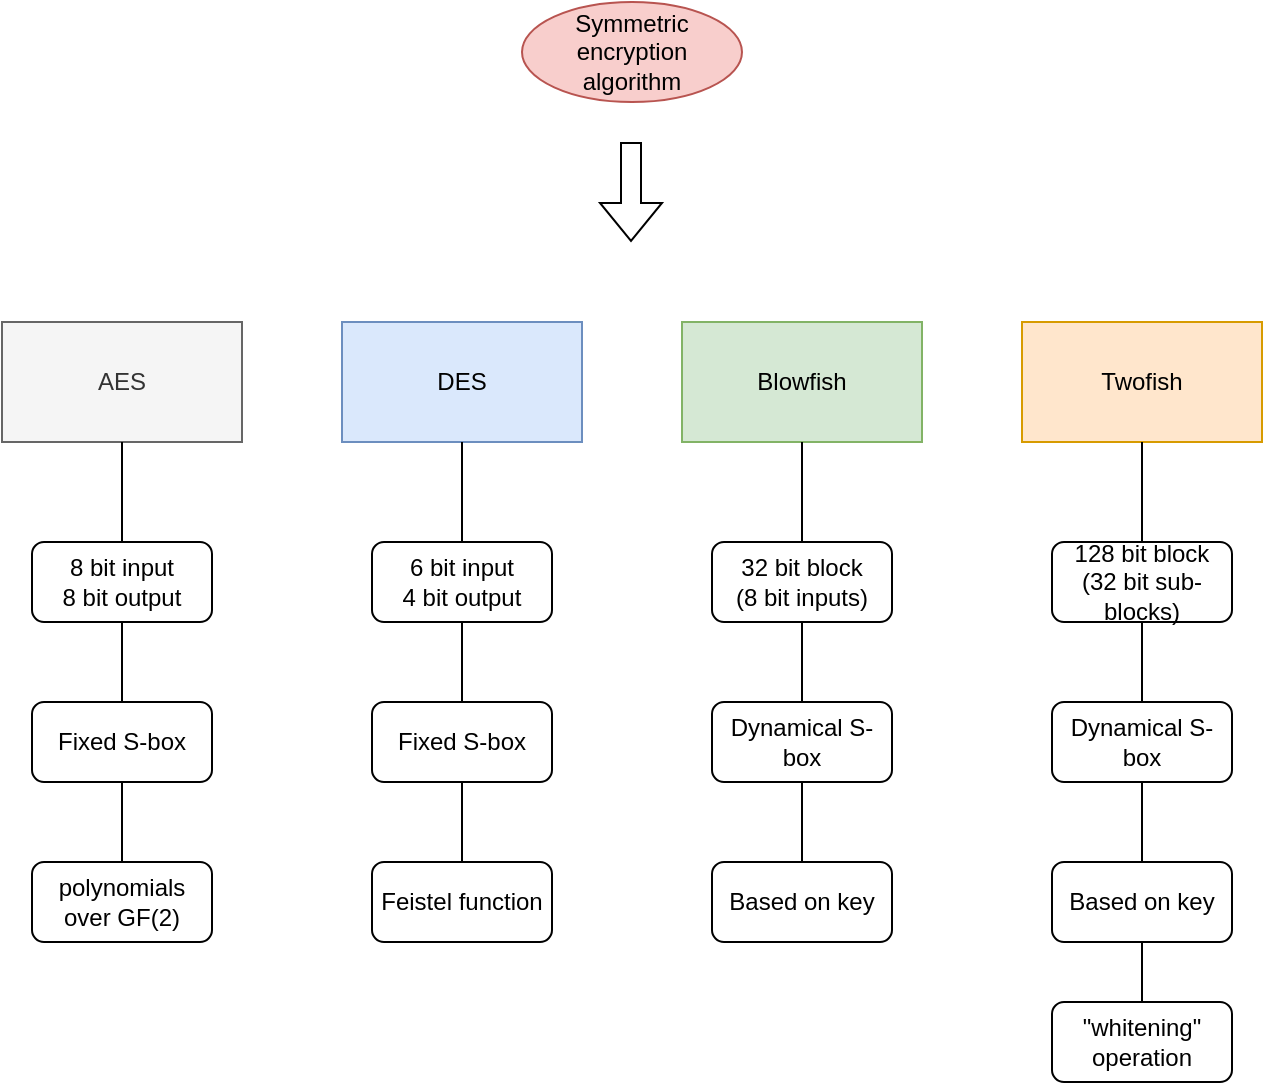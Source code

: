 <mxfile version="21.2.9" type="device" pages="2">
  <diagram name="Страница 1" id="jFgVHHDmYiNVtb83oJeB">
    <mxGraphModel dx="1050" dy="523" grid="1" gridSize="10" guides="1" tooltips="1" connect="1" arrows="1" fold="1" page="1" pageScale="1" pageWidth="827" pageHeight="1169" math="0" shadow="0">
      <root>
        <mxCell id="0" />
        <mxCell id="1" parent="0" />
        <mxCell id="bMhckCR4yMWOo2H3hPOx-1" value="AES" style="rounded=0;whiteSpace=wrap;html=1;fillColor=#f5f5f5;fontColor=#333333;strokeColor=#666666;" vertex="1" parent="1">
          <mxGeometry x="110" y="180" width="120" height="60" as="geometry" />
        </mxCell>
        <mxCell id="bMhckCR4yMWOo2H3hPOx-2" value="DES" style="rounded=0;whiteSpace=wrap;html=1;fillColor=#dae8fc;strokeColor=#6c8ebf;" vertex="1" parent="1">
          <mxGeometry x="280" y="180" width="120" height="60" as="geometry" />
        </mxCell>
        <mxCell id="bMhckCR4yMWOo2H3hPOx-3" value="Blowfish" style="rounded=0;whiteSpace=wrap;html=1;fillColor=#d5e8d4;strokeColor=#82b366;" vertex="1" parent="1">
          <mxGeometry x="450" y="180" width="120" height="60" as="geometry" />
        </mxCell>
        <mxCell id="bMhckCR4yMWOo2H3hPOx-4" value="Twofish" style="rounded=0;whiteSpace=wrap;html=1;fillColor=#ffe6cc;strokeColor=#d79b00;" vertex="1" parent="1">
          <mxGeometry x="620" y="180" width="120" height="60" as="geometry" />
        </mxCell>
        <mxCell id="bMhckCR4yMWOo2H3hPOx-5" value="8 bit input&lt;br&gt;8 bit output" style="rounded=1;whiteSpace=wrap;html=1;" vertex="1" parent="1">
          <mxGeometry x="125" y="290" width="90" height="40" as="geometry" />
        </mxCell>
        <mxCell id="bMhckCR4yMWOo2H3hPOx-6" value="" style="endArrow=none;html=1;rounded=0;entryX=0.5;entryY=1;entryDx=0;entryDy=0;exitX=0.5;exitY=0;exitDx=0;exitDy=0;" edge="1" parent="1" source="bMhckCR4yMWOo2H3hPOx-5" target="bMhckCR4yMWOo2H3hPOx-1">
          <mxGeometry width="50" height="50" relative="1" as="geometry">
            <mxPoint x="20" y="420" as="sourcePoint" />
            <mxPoint x="70" y="370" as="targetPoint" />
          </mxGeometry>
        </mxCell>
        <mxCell id="bMhckCR4yMWOo2H3hPOx-7" value="Fixed S-box" style="rounded=1;whiteSpace=wrap;html=1;" vertex="1" parent="1">
          <mxGeometry x="125" y="370" width="90" height="40" as="geometry" />
        </mxCell>
        <mxCell id="bMhckCR4yMWOo2H3hPOx-8" value="polynomials over GF(2)" style="rounded=1;whiteSpace=wrap;html=1;" vertex="1" parent="1">
          <mxGeometry x="125" y="450" width="90" height="40" as="geometry" />
        </mxCell>
        <mxCell id="bMhckCR4yMWOo2H3hPOx-9" value="" style="endArrow=none;html=1;rounded=0;entryX=0.5;entryY=1;entryDx=0;entryDy=0;exitX=0.5;exitY=0;exitDx=0;exitDy=0;" edge="1" parent="1" source="bMhckCR4yMWOo2H3hPOx-7" target="bMhckCR4yMWOo2H3hPOx-5">
          <mxGeometry width="50" height="50" relative="1" as="geometry">
            <mxPoint y="430" as="sourcePoint" />
            <mxPoint x="50" y="380" as="targetPoint" />
          </mxGeometry>
        </mxCell>
        <mxCell id="bMhckCR4yMWOo2H3hPOx-10" value="" style="endArrow=none;html=1;rounded=0;entryX=0.5;entryY=1;entryDx=0;entryDy=0;exitX=0.5;exitY=0;exitDx=0;exitDy=0;" edge="1" parent="1" source="bMhckCR4yMWOo2H3hPOx-8" target="bMhckCR4yMWOo2H3hPOx-7">
          <mxGeometry width="50" height="50" relative="1" as="geometry">
            <mxPoint x="60" y="470" as="sourcePoint" />
            <mxPoint x="110" y="420" as="targetPoint" />
          </mxGeometry>
        </mxCell>
        <mxCell id="bMhckCR4yMWOo2H3hPOx-11" value="Symmetric encryption algorithm" style="ellipse;whiteSpace=wrap;html=1;fillColor=#f8cecc;strokeColor=#b85450;" vertex="1" parent="1">
          <mxGeometry x="370" y="20" width="110" height="50" as="geometry" />
        </mxCell>
        <mxCell id="bMhckCR4yMWOo2H3hPOx-12" value="" style="shape=flexArrow;endArrow=classic;html=1;rounded=0;" edge="1" parent="1">
          <mxGeometry width="50" height="50" relative="1" as="geometry">
            <mxPoint x="424.5" y="90" as="sourcePoint" />
            <mxPoint x="424.5" y="140" as="targetPoint" />
          </mxGeometry>
        </mxCell>
        <mxCell id="bMhckCR4yMWOo2H3hPOx-14" value="6 bit input&lt;br&gt;4 bit output" style="rounded=1;whiteSpace=wrap;html=1;" vertex="1" parent="1">
          <mxGeometry x="295" y="290" width="90" height="40" as="geometry" />
        </mxCell>
        <mxCell id="bMhckCR4yMWOo2H3hPOx-15" value="Fixed S-box" style="rounded=1;whiteSpace=wrap;html=1;" vertex="1" parent="1">
          <mxGeometry x="295" y="370" width="90" height="40" as="geometry" />
        </mxCell>
        <mxCell id="bMhckCR4yMWOo2H3hPOx-16" value="Feistel function" style="rounded=1;whiteSpace=wrap;html=1;" vertex="1" parent="1">
          <mxGeometry x="295" y="450" width="90" height="40" as="geometry" />
        </mxCell>
        <mxCell id="bMhckCR4yMWOo2H3hPOx-17" value="" style="endArrow=none;html=1;rounded=0;entryX=0.5;entryY=1;entryDx=0;entryDy=0;exitX=0.5;exitY=0;exitDx=0;exitDy=0;" edge="1" parent="1" source="bMhckCR4yMWOo2H3hPOx-15" target="bMhckCR4yMWOo2H3hPOx-14">
          <mxGeometry width="50" height="50" relative="1" as="geometry">
            <mxPoint x="170" y="420" as="sourcePoint" />
            <mxPoint x="220" y="370" as="targetPoint" />
          </mxGeometry>
        </mxCell>
        <mxCell id="bMhckCR4yMWOo2H3hPOx-18" value="" style="endArrow=none;html=1;rounded=0;entryX=0.5;entryY=1;entryDx=0;entryDy=0;exitX=0.5;exitY=0;exitDx=0;exitDy=0;" edge="1" parent="1" source="bMhckCR4yMWOo2H3hPOx-16" target="bMhckCR4yMWOo2H3hPOx-15">
          <mxGeometry width="50" height="50" relative="1" as="geometry">
            <mxPoint x="230" y="460" as="sourcePoint" />
            <mxPoint x="280" y="410" as="targetPoint" />
          </mxGeometry>
        </mxCell>
        <mxCell id="bMhckCR4yMWOo2H3hPOx-19" value="32 bit block&lt;br&gt;(8 bit inputs)" style="rounded=1;whiteSpace=wrap;html=1;" vertex="1" parent="1">
          <mxGeometry x="465" y="290" width="90" height="40" as="geometry" />
        </mxCell>
        <mxCell id="bMhckCR4yMWOo2H3hPOx-20" value="Dynamical S-box" style="rounded=1;whiteSpace=wrap;html=1;" vertex="1" parent="1">
          <mxGeometry x="465" y="370" width="90" height="40" as="geometry" />
        </mxCell>
        <mxCell id="bMhckCR4yMWOo2H3hPOx-21" value="Based on key" style="rounded=1;whiteSpace=wrap;html=1;" vertex="1" parent="1">
          <mxGeometry x="465" y="450" width="90" height="40" as="geometry" />
        </mxCell>
        <mxCell id="bMhckCR4yMWOo2H3hPOx-22" value="" style="endArrow=none;html=1;rounded=0;entryX=0.5;entryY=1;entryDx=0;entryDy=0;exitX=0.5;exitY=0;exitDx=0;exitDy=0;" edge="1" parent="1" source="bMhckCR4yMWOo2H3hPOx-20" target="bMhckCR4yMWOo2H3hPOx-19">
          <mxGeometry width="50" height="50" relative="1" as="geometry">
            <mxPoint x="340" y="420" as="sourcePoint" />
            <mxPoint x="390" y="370" as="targetPoint" />
          </mxGeometry>
        </mxCell>
        <mxCell id="bMhckCR4yMWOo2H3hPOx-23" value="" style="endArrow=none;html=1;rounded=0;entryX=0.5;entryY=1;entryDx=0;entryDy=0;exitX=0.5;exitY=0;exitDx=0;exitDy=0;" edge="1" parent="1" source="bMhckCR4yMWOo2H3hPOx-21" target="bMhckCR4yMWOo2H3hPOx-20">
          <mxGeometry width="50" height="50" relative="1" as="geometry">
            <mxPoint x="400" y="460" as="sourcePoint" />
            <mxPoint x="450" y="410" as="targetPoint" />
          </mxGeometry>
        </mxCell>
        <mxCell id="bMhckCR4yMWOo2H3hPOx-24" value="128 bit block&lt;br&gt;(32 bit sub-blocks)" style="rounded=1;whiteSpace=wrap;html=1;" vertex="1" parent="1">
          <mxGeometry x="635" y="290" width="90" height="40" as="geometry" />
        </mxCell>
        <mxCell id="bMhckCR4yMWOo2H3hPOx-25" value="Dynamical S-box" style="rounded=1;whiteSpace=wrap;html=1;" vertex="1" parent="1">
          <mxGeometry x="635" y="370" width="90" height="40" as="geometry" />
        </mxCell>
        <mxCell id="bMhckCR4yMWOo2H3hPOx-26" value="Based on key" style="rounded=1;whiteSpace=wrap;html=1;" vertex="1" parent="1">
          <mxGeometry x="635" y="450" width="90" height="40" as="geometry" />
        </mxCell>
        <mxCell id="bMhckCR4yMWOo2H3hPOx-27" value="" style="endArrow=none;html=1;rounded=0;entryX=0.5;entryY=1;entryDx=0;entryDy=0;exitX=0.5;exitY=0;exitDx=0;exitDy=0;" edge="1" parent="1" source="bMhckCR4yMWOo2H3hPOx-25" target="bMhckCR4yMWOo2H3hPOx-24">
          <mxGeometry width="50" height="50" relative="1" as="geometry">
            <mxPoint x="510" y="420" as="sourcePoint" />
            <mxPoint x="560" y="370" as="targetPoint" />
          </mxGeometry>
        </mxCell>
        <mxCell id="bMhckCR4yMWOo2H3hPOx-28" value="" style="endArrow=none;html=1;rounded=0;entryX=0.5;entryY=1;entryDx=0;entryDy=0;exitX=0.5;exitY=0;exitDx=0;exitDy=0;" edge="1" parent="1" source="bMhckCR4yMWOo2H3hPOx-26" target="bMhckCR4yMWOo2H3hPOx-25">
          <mxGeometry width="50" height="50" relative="1" as="geometry">
            <mxPoint x="570" y="460" as="sourcePoint" />
            <mxPoint x="620" y="410" as="targetPoint" />
          </mxGeometry>
        </mxCell>
        <mxCell id="bMhckCR4yMWOo2H3hPOx-29" value="" style="endArrow=none;html=1;rounded=0;entryX=0.5;entryY=1;entryDx=0;entryDy=0;exitX=0.5;exitY=0;exitDx=0;exitDy=0;" edge="1" parent="1" source="bMhckCR4yMWOo2H3hPOx-14" target="bMhckCR4yMWOo2H3hPOx-2">
          <mxGeometry width="50" height="50" relative="1" as="geometry">
            <mxPoint x="390" y="310" as="sourcePoint" />
            <mxPoint x="440" y="260" as="targetPoint" />
          </mxGeometry>
        </mxCell>
        <mxCell id="bMhckCR4yMWOo2H3hPOx-30" value="" style="endArrow=none;html=1;rounded=0;entryX=0.5;entryY=1;entryDx=0;entryDy=0;" edge="1" parent="1" source="bMhckCR4yMWOo2H3hPOx-19" target="bMhckCR4yMWOo2H3hPOx-3">
          <mxGeometry width="50" height="50" relative="1" as="geometry">
            <mxPoint x="450" y="320" as="sourcePoint" />
            <mxPoint x="500" y="270" as="targetPoint" />
          </mxGeometry>
        </mxCell>
        <mxCell id="bMhckCR4yMWOo2H3hPOx-31" value="" style="endArrow=none;html=1;rounded=0;entryX=0.5;entryY=1;entryDx=0;entryDy=0;exitX=0.5;exitY=0;exitDx=0;exitDy=0;" edge="1" parent="1" source="bMhckCR4yMWOo2H3hPOx-24" target="bMhckCR4yMWOo2H3hPOx-4">
          <mxGeometry width="50" height="50" relative="1" as="geometry">
            <mxPoint x="580" y="310" as="sourcePoint" />
            <mxPoint x="630" y="260" as="targetPoint" />
          </mxGeometry>
        </mxCell>
        <mxCell id="bMhckCR4yMWOo2H3hPOx-32" value="&quot;whitening&quot; operation" style="rounded=1;whiteSpace=wrap;html=1;" vertex="1" parent="1">
          <mxGeometry x="635" y="520" width="90" height="40" as="geometry" />
        </mxCell>
        <mxCell id="bMhckCR4yMWOo2H3hPOx-33" value="" style="endArrow=none;html=1;rounded=0;entryX=0.5;entryY=1;entryDx=0;entryDy=0;exitX=0.5;exitY=0;exitDx=0;exitDy=0;" edge="1" parent="1" source="bMhckCR4yMWOo2H3hPOx-32" target="bMhckCR4yMWOo2H3hPOx-26">
          <mxGeometry width="50" height="50" relative="1" as="geometry">
            <mxPoint x="500" y="610" as="sourcePoint" />
            <mxPoint x="550" y="560" as="targetPoint" />
          </mxGeometry>
        </mxCell>
      </root>
    </mxGraphModel>
  </diagram>
  <diagram id="hWrPgjzuS5FcSuII21R9" name="Страница 2">
    <mxGraphModel dx="673" dy="1916" grid="1" gridSize="10" guides="1" tooltips="1" connect="1" arrows="1" fold="1" page="1" pageScale="1" pageWidth="827" pageHeight="1169" math="0" shadow="0">
      <root>
        <mxCell id="0" />
        <mxCell id="1" parent="0" />
        <mxCell id="-X0rWbgR8cnivP-Xnfpc-1" value="Start" style="rounded=1;whiteSpace=wrap;html=1;" vertex="1" parent="1">
          <mxGeometry x="1140" y="-400" width="100" height="30" as="geometry" />
        </mxCell>
        <mxCell id="-X0rWbgR8cnivP-Xnfpc-2" value="End" style="rounded=1;whiteSpace=wrap;html=1;" vertex="1" parent="1">
          <mxGeometry x="1136.5" y="380" width="100" height="30" as="geometry" />
        </mxCell>
        <mxCell id="-X0rWbgR8cnivP-Xnfpc-3" value="n x m S-box" style="shape=parallelogram;perimeter=parallelogramPerimeter;whiteSpace=wrap;html=1;fixedSize=1;" vertex="1" parent="1">
          <mxGeometry x="970" y="-240" width="90" height="40" as="geometry" />
        </mxCell>
        <mxCell id="-X0rWbgR8cnivP-Xnfpc-4" value="Input data (hex/int/string)&lt;br&gt;8 bits" style="shape=parallelogram;perimeter=parallelogramPerimeter;whiteSpace=wrap;html=1;fixedSize=1;" vertex="1" parent="1">
          <mxGeometry x="1105.5" y="-320" width="169" height="40" as="geometry" />
        </mxCell>
        <mxCell id="-X0rWbgR8cnivP-Xnfpc-5" value="Convert input data into binary format" style="rounded=0;whiteSpace=wrap;html=1;" vertex="1" parent="1">
          <mxGeometry x="1135" y="-250" width="110" height="40" as="geometry" />
        </mxCell>
        <mxCell id="-X0rWbgR8cnivP-Xnfpc-6" value="S-box generation&lt;br style=&quot;border-color: var(--border-color);&quot;&gt;(outer n bits, inner m bits)" style="rounded=0;whiteSpace=wrap;html=1;" vertex="1" parent="1">
          <mxGeometry x="960" y="-320" width="110" height="40" as="geometry" />
        </mxCell>
        <mxCell id="-X0rWbgR8cnivP-Xnfpc-10" value="Divide binary input data into 2 4-bit blocks&amp;nbsp; &amp;nbsp;" style="rounded=0;whiteSpace=wrap;html=1;" vertex="1" parent="1">
          <mxGeometry x="1132.5" y="-180" width="115" height="40" as="geometry" />
        </mxCell>
        <mxCell id="-X0rWbgR8cnivP-Xnfpc-11" value="Search value in the S-box table" style="rounded=0;whiteSpace=wrap;html=1;" vertex="1" parent="1">
          <mxGeometry x="1136.5" y="-40" width="107" height="50" as="geometry" />
        </mxCell>
        <mxCell id="-X0rWbgR8cnivP-Xnfpc-13" value="Select table cell" style="rounded=0;whiteSpace=wrap;html=1;" vertex="1" parent="1">
          <mxGeometry x="1140" y="50" width="100" height="40" as="geometry" />
        </mxCell>
        <mxCell id="-X0rWbgR8cnivP-Xnfpc-14" value="Convert output data in hex/int/str format&amp;nbsp;" style="rounded=0;whiteSpace=wrap;html=1;" vertex="1" parent="1">
          <mxGeometry x="1130" y="230" width="116.5" height="40" as="geometry" />
        </mxCell>
        <mxCell id="-X0rWbgR8cnivP-Xnfpc-15" value="for each block" style="shape=hexagon;perimeter=hexagonPerimeter2;whiteSpace=wrap;html=1;fixedSize=1;" vertex="1" parent="1">
          <mxGeometry x="1130" y="-110" width="120" height="30" as="geometry" />
        </mxCell>
        <mxCell id="-X0rWbgR8cnivP-Xnfpc-23" value="" style="endArrow=classic;html=1;rounded=0;exitX=0.5;exitY=1;exitDx=0;exitDy=0;entryX=0.5;entryY=0;entryDx=0;entryDy=0;" edge="1" parent="1" source="-X0rWbgR8cnivP-Xnfpc-1" target="-X0rWbgR8cnivP-Xnfpc-4">
          <mxGeometry width="50" height="50" relative="1" as="geometry">
            <mxPoint x="1400" y="-240" as="sourcePoint" />
            <mxPoint x="1450" y="-290" as="targetPoint" />
          </mxGeometry>
        </mxCell>
        <mxCell id="-X0rWbgR8cnivP-Xnfpc-25" value="" style="endArrow=classic;html=1;rounded=0;exitX=0.5;exitY=1;exitDx=0;exitDy=0;entryX=0.5;entryY=0;entryDx=0;entryDy=0;" edge="1" parent="1" source="-X0rWbgR8cnivP-Xnfpc-1" target="-X0rWbgR8cnivP-Xnfpc-6">
          <mxGeometry width="50" height="50" relative="1" as="geometry">
            <mxPoint x="980" y="-340" as="sourcePoint" />
            <mxPoint x="1030" y="-390" as="targetPoint" />
            <Array as="points">
              <mxPoint x="1190" y="-350" />
              <mxPoint x="1015" y="-350" />
            </Array>
          </mxGeometry>
        </mxCell>
        <mxCell id="-X0rWbgR8cnivP-Xnfpc-26" value="" style="endArrow=classic;html=1;rounded=0;exitX=0.5;exitY=1;exitDx=0;exitDy=0;entryX=0.5;entryY=0;entryDx=0;entryDy=0;" edge="1" parent="1" source="-X0rWbgR8cnivP-Xnfpc-6" target="-X0rWbgR8cnivP-Xnfpc-3">
          <mxGeometry width="50" height="50" relative="1" as="geometry">
            <mxPoint x="820" y="-130" as="sourcePoint" />
            <mxPoint x="870" y="-180" as="targetPoint" />
          </mxGeometry>
        </mxCell>
        <mxCell id="-X0rWbgR8cnivP-Xnfpc-27" value="" style="endArrow=classic;html=1;rounded=0;exitX=0.5;exitY=1;exitDx=0;exitDy=0;entryX=0;entryY=0.5;entryDx=0;entryDy=0;" edge="1" parent="1" source="-X0rWbgR8cnivP-Xnfpc-3" target="-X0rWbgR8cnivP-Xnfpc-11">
          <mxGeometry width="50" height="50" relative="1" as="geometry">
            <mxPoint x="960" y="-30" as="sourcePoint" />
            <mxPoint x="1010" y="-80" as="targetPoint" />
            <Array as="points">
              <mxPoint x="1010" y="-15" />
            </Array>
          </mxGeometry>
        </mxCell>
        <mxCell id="-X0rWbgR8cnivP-Xnfpc-28" value="" style="endArrow=classic;html=1;rounded=0;exitX=0.5;exitY=1;exitDx=0;exitDy=0;" edge="1" parent="1" source="-X0rWbgR8cnivP-Xnfpc-4" target="-X0rWbgR8cnivP-Xnfpc-5">
          <mxGeometry width="50" height="50" relative="1" as="geometry">
            <mxPoint x="1370" y="-180" as="sourcePoint" />
            <mxPoint x="1420" y="-230" as="targetPoint" />
          </mxGeometry>
        </mxCell>
        <mxCell id="-X0rWbgR8cnivP-Xnfpc-29" value="" style="endArrow=classic;html=1;rounded=0;exitX=0.5;exitY=1;exitDx=0;exitDy=0;entryX=0.5;entryY=0;entryDx=0;entryDy=0;" edge="1" parent="1" source="-X0rWbgR8cnivP-Xnfpc-5" target="-X0rWbgR8cnivP-Xnfpc-10">
          <mxGeometry width="50" height="50" relative="1" as="geometry">
            <mxPoint x="1310" y="-90" as="sourcePoint" />
            <mxPoint x="1360" y="-140" as="targetPoint" />
          </mxGeometry>
        </mxCell>
        <mxCell id="-X0rWbgR8cnivP-Xnfpc-30" value="" style="endArrow=classic;html=1;rounded=0;exitX=0.5;exitY=1;exitDx=0;exitDy=0;entryX=0.5;entryY=0;entryDx=0;entryDy=0;" edge="1" parent="1" source="-X0rWbgR8cnivP-Xnfpc-10" target="-X0rWbgR8cnivP-Xnfpc-15">
          <mxGeometry width="50" height="50" relative="1" as="geometry">
            <mxPoint x="1400" y="-50" as="sourcePoint" />
            <mxPoint x="1450" y="-100" as="targetPoint" />
          </mxGeometry>
        </mxCell>
        <mxCell id="-X0rWbgR8cnivP-Xnfpc-31" value="" style="endArrow=classic;html=1;rounded=0;exitX=0.5;exitY=1;exitDx=0;exitDy=0;entryX=0.5;entryY=0;entryDx=0;entryDy=0;" edge="1" parent="1" source="-X0rWbgR8cnivP-Xnfpc-15" target="-X0rWbgR8cnivP-Xnfpc-11">
          <mxGeometry width="50" height="50" relative="1" as="geometry">
            <mxPoint x="1310" as="sourcePoint" />
            <mxPoint x="1360" y="-50" as="targetPoint" />
          </mxGeometry>
        </mxCell>
        <mxCell id="-X0rWbgR8cnivP-Xnfpc-32" value="" style="endArrow=classic;html=1;rounded=0;exitX=0.5;exitY=1;exitDx=0;exitDy=0;entryX=0.5;entryY=0;entryDx=0;entryDy=0;" edge="1" parent="1" source="-X0rWbgR8cnivP-Xnfpc-11" target="-X0rWbgR8cnivP-Xnfpc-13">
          <mxGeometry width="50" height="50" relative="1" as="geometry">
            <mxPoint x="1310" y="50" as="sourcePoint" />
            <mxPoint x="1360" as="targetPoint" />
          </mxGeometry>
        </mxCell>
        <mxCell id="-X0rWbgR8cnivP-Xnfpc-34" value="Check if all blocks found" style="rhombus;whiteSpace=wrap;html=1;" vertex="1" parent="1">
          <mxGeometry x="1125" y="120" width="130" height="70" as="geometry" />
        </mxCell>
        <mxCell id="-X0rWbgR8cnivP-Xnfpc-35" value="" style="endArrow=classic;html=1;rounded=0;exitX=0.5;exitY=1;exitDx=0;exitDy=0;entryX=0.5;entryY=0;entryDx=0;entryDy=0;" edge="1" parent="1" source="-X0rWbgR8cnivP-Xnfpc-13" target="-X0rWbgR8cnivP-Xnfpc-34">
          <mxGeometry width="50" height="50" relative="1" as="geometry">
            <mxPoint x="1030" y="170" as="sourcePoint" />
            <mxPoint x="1080" y="120" as="targetPoint" />
          </mxGeometry>
        </mxCell>
        <mxCell id="-X0rWbgR8cnivP-Xnfpc-36" value="Yes" style="endArrow=classic;html=1;rounded=0;exitX=0.5;exitY=1;exitDx=0;exitDy=0;entryX=0.5;entryY=0;entryDx=0;entryDy=0;" edge="1" parent="1" source="-X0rWbgR8cnivP-Xnfpc-34" target="-X0rWbgR8cnivP-Xnfpc-14">
          <mxGeometry width="50" height="50" relative="1" as="geometry">
            <mxPoint x="960" y="250" as="sourcePoint" />
            <mxPoint x="1010" y="200" as="targetPoint" />
          </mxGeometry>
        </mxCell>
        <mxCell id="-X0rWbgR8cnivP-Xnfpc-37" value="" style="endArrow=classic;html=1;rounded=0;exitX=0.5;exitY=1;exitDx=0;exitDy=0;entryX=0.5;entryY=0;entryDx=0;entryDy=0;" edge="1" parent="1" source="-X0rWbgR8cnivP-Xnfpc-14" target="-X0rWbgR8cnivP-Xnfpc-40">
          <mxGeometry width="50" height="50" relative="1" as="geometry">
            <mxPoint x="1000" y="250" as="sourcePoint" />
            <mxPoint x="1050" y="200" as="targetPoint" />
          </mxGeometry>
        </mxCell>
        <mxCell id="-X0rWbgR8cnivP-Xnfpc-38" value="No" style="endArrow=classic;html=1;rounded=0;exitX=1;exitY=0.5;exitDx=0;exitDy=0;entryX=1;entryY=0.5;entryDx=0;entryDy=0;" edge="1" parent="1" source="-X0rWbgR8cnivP-Xnfpc-34" target="-X0rWbgR8cnivP-Xnfpc-15">
          <mxGeometry width="50" height="50" relative="1" as="geometry">
            <mxPoint x="1360" y="180" as="sourcePoint" />
            <mxPoint x="1410" y="130" as="targetPoint" />
            <Array as="points">
              <mxPoint x="1320" y="155" />
              <mxPoint x="1320" y="-95" />
            </Array>
          </mxGeometry>
        </mxCell>
        <mxCell id="-X0rWbgR8cnivP-Xnfpc-40" value="Output data (8 bits)" style="shape=parallelogram;perimeter=parallelogramPerimeter;whiteSpace=wrap;html=1;fixedSize=1;" vertex="1" parent="1">
          <mxGeometry x="1102" y="310" width="169" height="40" as="geometry" />
        </mxCell>
        <mxCell id="-X0rWbgR8cnivP-Xnfpc-41" value="" style="endArrow=classic;html=1;rounded=0;exitX=0.5;exitY=1;exitDx=0;exitDy=0;entryX=0.5;entryY=0;entryDx=0;entryDy=0;" edge="1" parent="1" source="-X0rWbgR8cnivP-Xnfpc-40" target="-X0rWbgR8cnivP-Xnfpc-2">
          <mxGeometry width="50" height="50" relative="1" as="geometry">
            <mxPoint x="880" y="430" as="sourcePoint" />
            <mxPoint x="930" y="380" as="targetPoint" />
          </mxGeometry>
        </mxCell>
      </root>
    </mxGraphModel>
  </diagram>
</mxfile>
